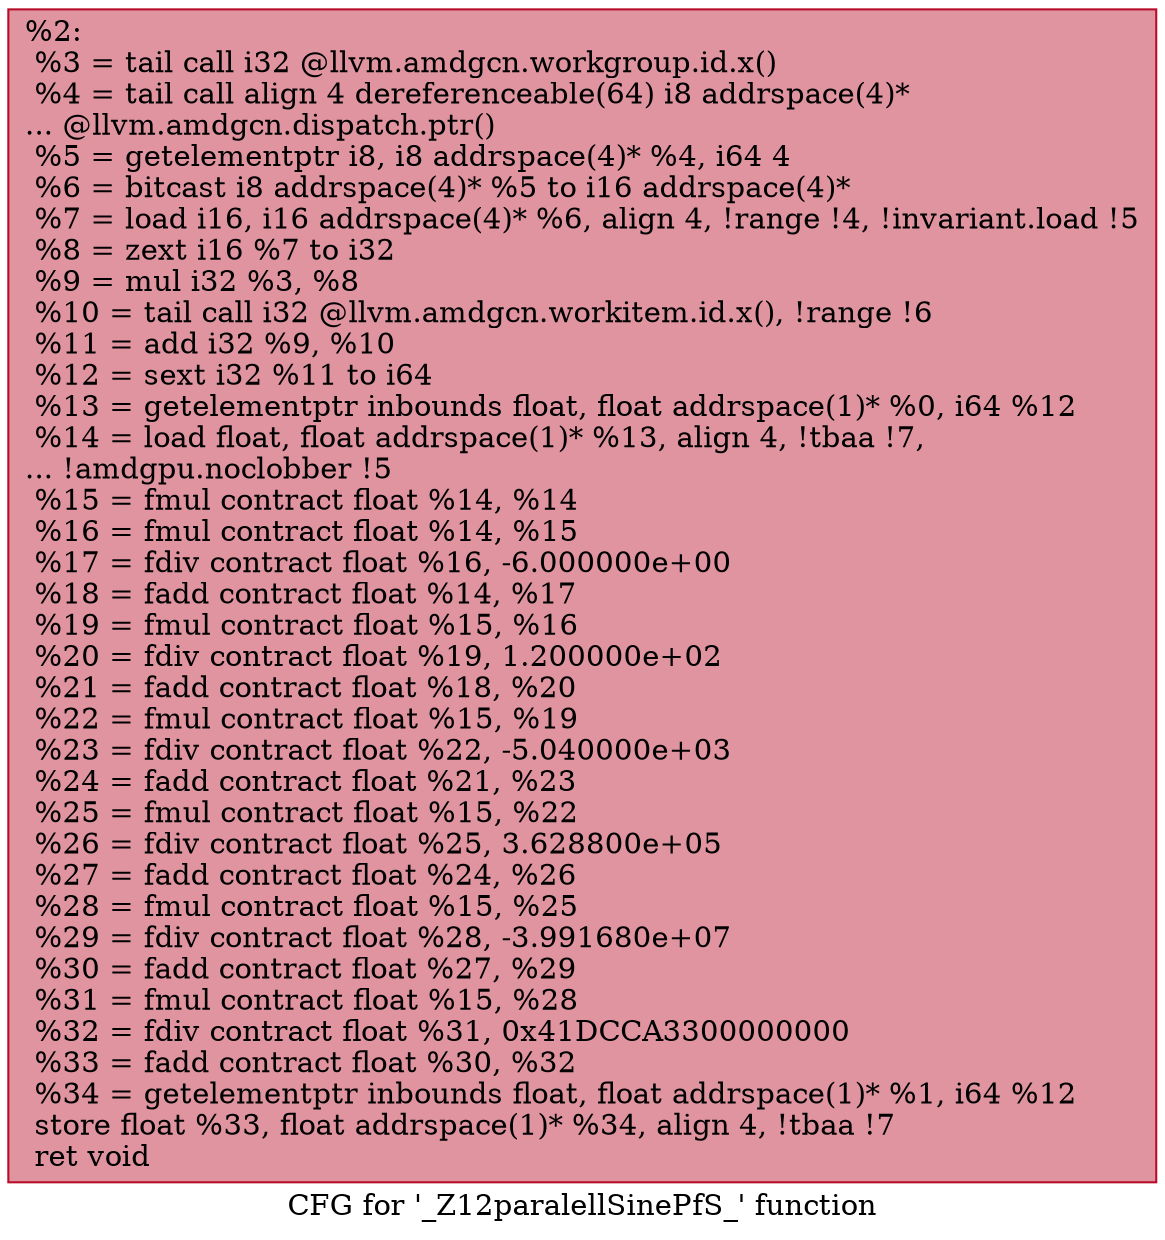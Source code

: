 digraph "CFG for '_Z12paralellSinePfS_' function" {
	label="CFG for '_Z12paralellSinePfS_' function";

	Node0x63eb1a0 [shape=record,color="#b70d28ff", style=filled, fillcolor="#b70d2870",label="{%2:\l  %3 = tail call i32 @llvm.amdgcn.workgroup.id.x()\l  %4 = tail call align 4 dereferenceable(64) i8 addrspace(4)*\l... @llvm.amdgcn.dispatch.ptr()\l  %5 = getelementptr i8, i8 addrspace(4)* %4, i64 4\l  %6 = bitcast i8 addrspace(4)* %5 to i16 addrspace(4)*\l  %7 = load i16, i16 addrspace(4)* %6, align 4, !range !4, !invariant.load !5\l  %8 = zext i16 %7 to i32\l  %9 = mul i32 %3, %8\l  %10 = tail call i32 @llvm.amdgcn.workitem.id.x(), !range !6\l  %11 = add i32 %9, %10\l  %12 = sext i32 %11 to i64\l  %13 = getelementptr inbounds float, float addrspace(1)* %0, i64 %12\l  %14 = load float, float addrspace(1)* %13, align 4, !tbaa !7,\l... !amdgpu.noclobber !5\l  %15 = fmul contract float %14, %14\l  %16 = fmul contract float %14, %15\l  %17 = fdiv contract float %16, -6.000000e+00\l  %18 = fadd contract float %14, %17\l  %19 = fmul contract float %15, %16\l  %20 = fdiv contract float %19, 1.200000e+02\l  %21 = fadd contract float %18, %20\l  %22 = fmul contract float %15, %19\l  %23 = fdiv contract float %22, -5.040000e+03\l  %24 = fadd contract float %21, %23\l  %25 = fmul contract float %15, %22\l  %26 = fdiv contract float %25, 3.628800e+05\l  %27 = fadd contract float %24, %26\l  %28 = fmul contract float %15, %25\l  %29 = fdiv contract float %28, -3.991680e+07\l  %30 = fadd contract float %27, %29\l  %31 = fmul contract float %15, %28\l  %32 = fdiv contract float %31, 0x41DCCA3300000000\l  %33 = fadd contract float %30, %32\l  %34 = getelementptr inbounds float, float addrspace(1)* %1, i64 %12\l  store float %33, float addrspace(1)* %34, align 4, !tbaa !7\l  ret void\l}"];
}
